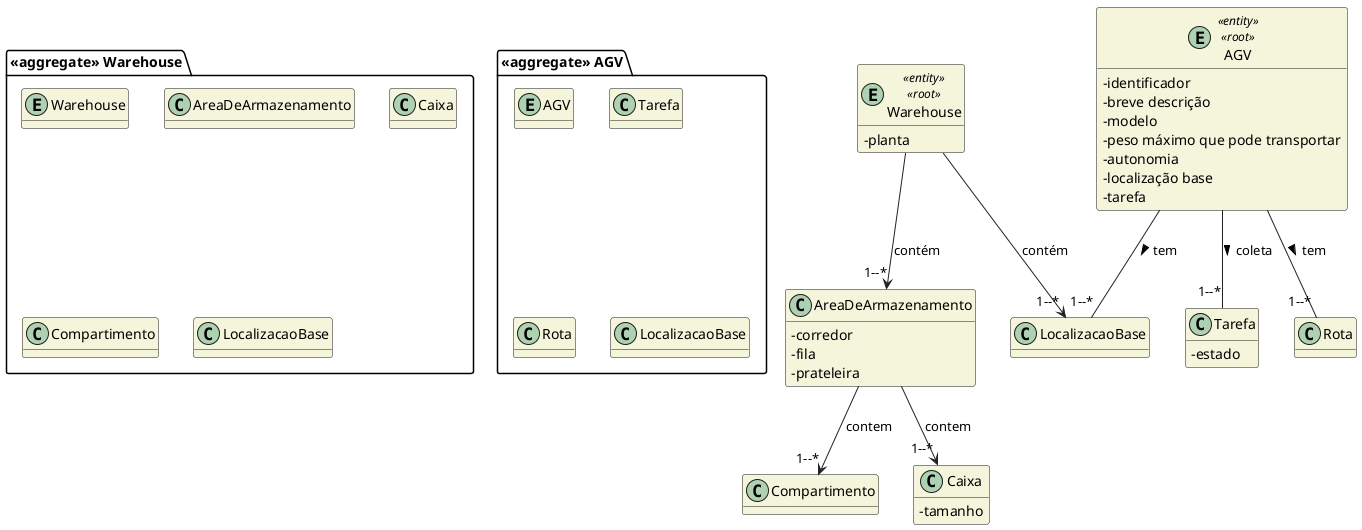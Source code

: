 @startuml
'https://plantuml.com/class-diagram

hide methods
skinparam classAttributeIconSize 0
skinparam classBackgroundColor beige
skinparam ArrowColor #222222

package "<<aggregate>> Warehouse" {
    entity Warehouse
    class AreaDeArmazenamento
    class Caixa
    class Compartimento
    class LocalizacaoBase

}

package "<<aggregate>> AGV" {
    entity AGV
    class Tarefa
    class Rota
    class LocalizacaoBase
}

entity Warehouse <<entity>> <<root>> {
-planta
}

class AreaDeArmazenamento{
- corredor
- fila
- prateleira
}

class Compartimento{}

class Caixa{
- tamanho
}

entity AGV <<entity>> <<root>> {
- identificador
- breve descrição
- modelo
- peso máximo que pode transportar
- autonomia
- localização base
- tarefa
}

class Tarefa{
-estado
}

class Rota{}

class LocalizacaoBase {}

AGV -- "1--*" Tarefa : coleta >
AGV -- "1--*" Rota : tem >
AGV -- "1--*" LocalizacaoBase : tem >

Warehouse --> "1--*" AreaDeArmazenamento : contém
Warehouse --> "1--*" LocalizacaoBase : contém

AreaDeArmazenamento --> "1--*" Caixa : contem
AreaDeArmazenamento --> "1--*" Compartimento : contem


@enduml
